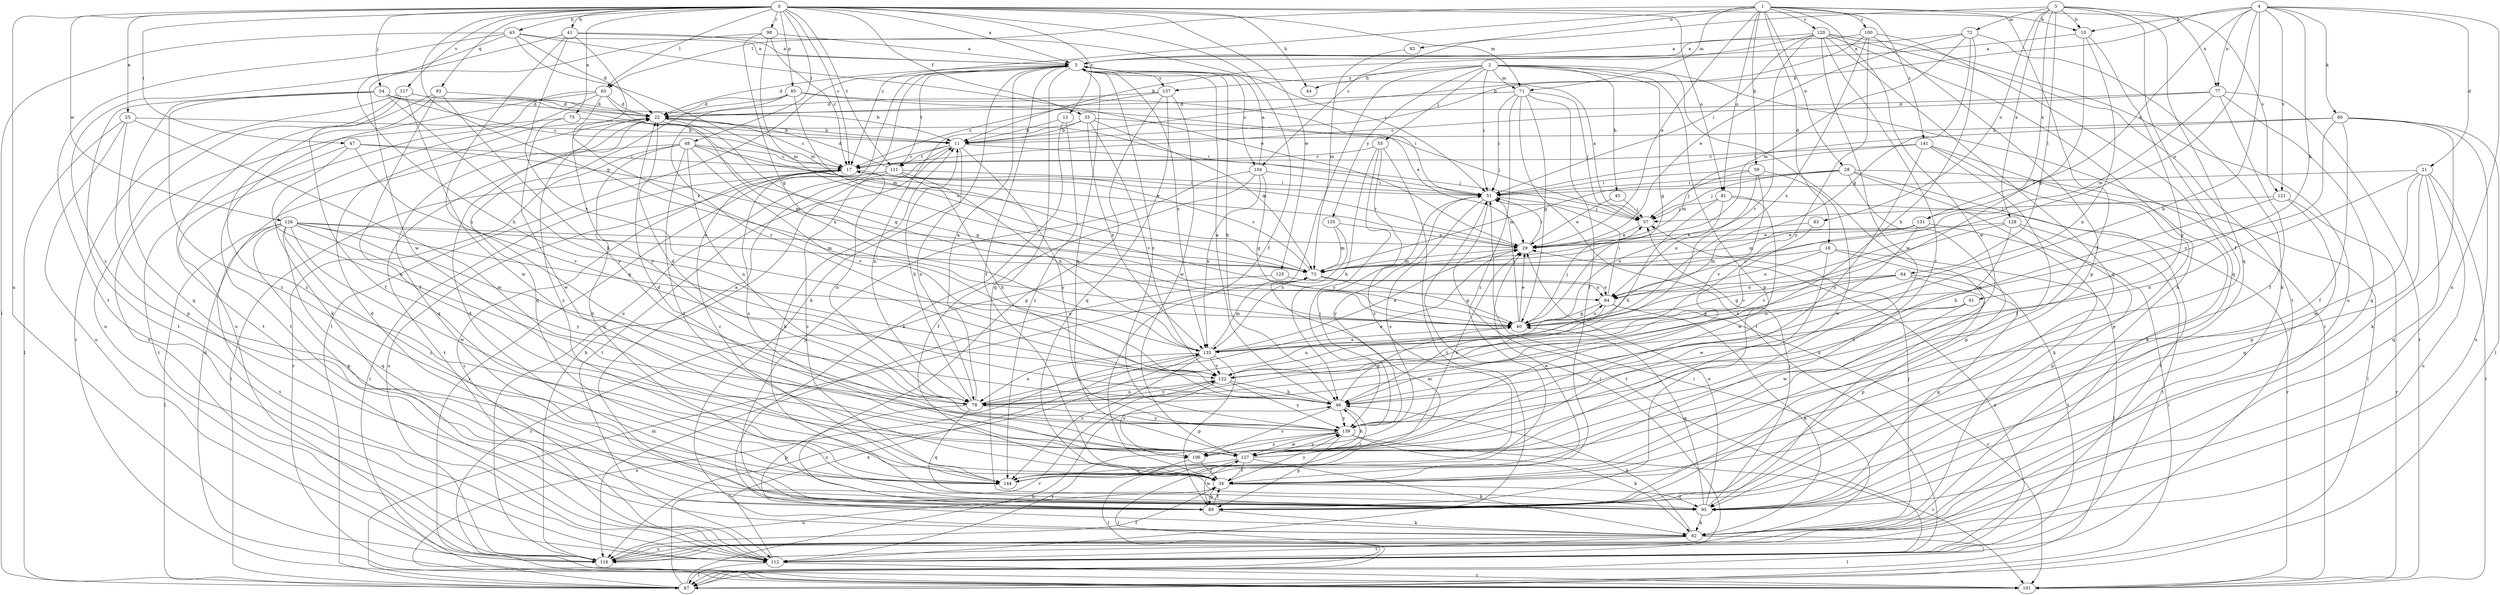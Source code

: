 strict digraph  {
0;
1;
2;
3;
4;
5;
10;
11;
12;
17;
18;
21;
22;
25;
28;
29;
33;
34;
40;
41;
43;
44;
45;
46;
47;
48;
51;
54;
55;
57;
59;
60;
61;
62;
63;
64;
67;
71;
72;
73;
75;
77;
78;
81;
82;
83;
84;
85;
89;
93;
95;
98;
100;
101;
104;
106;
111;
112;
116;
117;
120;
121;
122;
125;
126;
127;
128;
131;
133;
135;
137;
139;
141;
144;
0 -> 5  [label=a];
0 -> 10  [label=b];
0 -> 12  [label=c];
0 -> 17  [label=c];
0 -> 25  [label=e];
0 -> 33  [label=f];
0 -> 34  [label=f];
0 -> 40  [label=g];
0 -> 41  [label=h];
0 -> 43  [label=h];
0 -> 44  [label=h];
0 -> 47  [label=i];
0 -> 48  [label=i];
0 -> 54  [label=j];
0 -> 63  [label=l];
0 -> 71  [label=m];
0 -> 75  [label=n];
0 -> 81  [label=o];
0 -> 85  [label=p];
0 -> 93  [label=q];
0 -> 98  [label=r];
0 -> 111  [label=t];
0 -> 116  [label=u];
0 -> 117  [label=v];
0 -> 125  [label=w];
0 -> 126  [label=w];
1 -> 17  [label=c];
1 -> 18  [label=d];
1 -> 28  [label=e];
1 -> 29  [label=e];
1 -> 34  [label=f];
1 -> 59  [label=k];
1 -> 63  [label=l];
1 -> 71  [label=m];
1 -> 81  [label=o];
1 -> 82  [label=o];
1 -> 100  [label=r];
1 -> 120  [label=v];
1 -> 121  [label=v];
1 -> 127  [label=w];
1 -> 141  [label=z];
2 -> 40  [label=g];
2 -> 44  [label=h];
2 -> 45  [label=h];
2 -> 51  [label=i];
2 -> 55  [label=j];
2 -> 71  [label=m];
2 -> 89  [label=p];
2 -> 95  [label=q];
2 -> 101  [label=r];
2 -> 116  [label=u];
2 -> 135  [label=y];
2 -> 137  [label=y];
3 -> 10  [label=b];
3 -> 34  [label=f];
3 -> 64  [label=l];
3 -> 72  [label=m];
3 -> 77  [label=n];
3 -> 83  [label=o];
3 -> 95  [label=q];
3 -> 104  [label=s];
3 -> 128  [label=x];
3 -> 131  [label=x];
4 -> 10  [label=b];
4 -> 11  [label=b];
4 -> 21  [label=d];
4 -> 46  [label=h];
4 -> 60  [label=k];
4 -> 61  [label=k];
4 -> 77  [label=n];
4 -> 84  [label=o];
4 -> 116  [label=u];
4 -> 121  [label=v];
4 -> 131  [label=x];
5 -> 22  [label=d];
5 -> 34  [label=f];
5 -> 46  [label=h];
5 -> 62  [label=k];
5 -> 67  [label=l];
5 -> 95  [label=q];
5 -> 104  [label=s];
5 -> 111  [label=t];
5 -> 116  [label=u];
5 -> 133  [label=x];
5 -> 137  [label=y];
5 -> 139  [label=y];
10 -> 5  [label=a];
10 -> 40  [label=g];
10 -> 78  [label=n];
10 -> 139  [label=y];
11 -> 17  [label=c];
11 -> 57  [label=j];
11 -> 78  [label=n];
11 -> 111  [label=t];
11 -> 112  [label=t];
11 -> 139  [label=y];
12 -> 11  [label=b];
12 -> 62  [label=k];
12 -> 144  [label=z];
17 -> 51  [label=i];
17 -> 67  [label=l];
17 -> 78  [label=n];
17 -> 101  [label=r];
17 -> 106  [label=s];
18 -> 67  [label=l];
18 -> 73  [label=m];
18 -> 84  [label=o];
18 -> 112  [label=t];
18 -> 127  [label=w];
21 -> 51  [label=i];
21 -> 78  [label=n];
21 -> 89  [label=p];
21 -> 95  [label=q];
21 -> 101  [label=r];
21 -> 116  [label=u];
21 -> 127  [label=w];
22 -> 11  [label=b];
22 -> 17  [label=c];
22 -> 40  [label=g];
22 -> 51  [label=i];
22 -> 95  [label=q];
22 -> 144  [label=z];
25 -> 11  [label=b];
25 -> 67  [label=l];
25 -> 89  [label=p];
25 -> 116  [label=u];
25 -> 127  [label=w];
28 -> 51  [label=i];
28 -> 57  [label=j];
28 -> 62  [label=k];
28 -> 67  [label=l];
28 -> 73  [label=m];
28 -> 89  [label=p];
28 -> 112  [label=t];
29 -> 17  [label=c];
29 -> 51  [label=i];
29 -> 73  [label=m];
33 -> 11  [label=b];
33 -> 57  [label=j];
33 -> 73  [label=m];
33 -> 78  [label=n];
33 -> 122  [label=v];
33 -> 133  [label=x];
34 -> 89  [label=p];
34 -> 95  [label=q];
34 -> 116  [label=u];
34 -> 139  [label=y];
40 -> 29  [label=e];
40 -> 51  [label=i];
40 -> 57  [label=j];
40 -> 84  [label=o];
40 -> 133  [label=x];
41 -> 5  [label=a];
41 -> 51  [label=i];
41 -> 78  [label=n];
41 -> 122  [label=v];
41 -> 133  [label=x];
41 -> 144  [label=z];
43 -> 5  [label=a];
43 -> 22  [label=d];
43 -> 29  [label=e];
43 -> 46  [label=h];
43 -> 67  [label=l];
43 -> 73  [label=m];
43 -> 112  [label=t];
45 -> 29  [label=e];
45 -> 57  [label=j];
46 -> 5  [label=a];
46 -> 40  [label=g];
46 -> 106  [label=s];
46 -> 139  [label=y];
46 -> 144  [label=z];
47 -> 17  [label=c];
47 -> 73  [label=m];
47 -> 78  [label=n];
47 -> 112  [label=t];
47 -> 122  [label=v];
48 -> 17  [label=c];
48 -> 29  [label=e];
48 -> 34  [label=f];
48 -> 40  [label=g];
48 -> 78  [label=n];
48 -> 95  [label=q];
48 -> 101  [label=r];
48 -> 112  [label=t];
48 -> 122  [label=v];
51 -> 57  [label=j];
51 -> 106  [label=s];
51 -> 112  [label=t];
51 -> 139  [label=y];
54 -> 11  [label=b];
54 -> 17  [label=c];
54 -> 22  [label=d];
54 -> 46  [label=h];
54 -> 95  [label=q];
54 -> 112  [label=t];
54 -> 144  [label=z];
55 -> 17  [label=c];
55 -> 46  [label=h];
55 -> 112  [label=t];
55 -> 139  [label=y];
55 -> 144  [label=z];
57 -> 5  [label=a];
57 -> 29  [label=e];
59 -> 51  [label=i];
59 -> 57  [label=j];
59 -> 122  [label=v];
59 -> 127  [label=w];
59 -> 133  [label=x];
60 -> 11  [label=b];
60 -> 34  [label=f];
60 -> 51  [label=i];
60 -> 62  [label=k];
60 -> 67  [label=l];
60 -> 116  [label=u];
60 -> 122  [label=v];
61 -> 40  [label=g];
61 -> 46  [label=h];
61 -> 127  [label=w];
62 -> 46  [label=h];
62 -> 57  [label=j];
62 -> 67  [label=l];
62 -> 112  [label=t];
62 -> 116  [label=u];
63 -> 22  [label=d];
63 -> 62  [label=k];
63 -> 112  [label=t];
63 -> 116  [label=u];
63 -> 133  [label=x];
63 -> 139  [label=y];
64 -> 40  [label=g];
64 -> 84  [label=o];
64 -> 89  [label=p];
64 -> 95  [label=q];
64 -> 133  [label=x];
67 -> 46  [label=h];
67 -> 73  [label=m];
67 -> 122  [label=v];
67 -> 133  [label=x];
71 -> 22  [label=d];
71 -> 34  [label=f];
71 -> 40  [label=g];
71 -> 51  [label=i];
71 -> 57  [label=j];
71 -> 112  [label=t];
71 -> 144  [label=z];
72 -> 5  [label=a];
72 -> 29  [label=e];
72 -> 40  [label=g];
72 -> 46  [label=h];
72 -> 62  [label=k];
72 -> 73  [label=m];
73 -> 17  [label=c];
73 -> 40  [label=g];
73 -> 84  [label=o];
75 -> 11  [label=b];
75 -> 116  [label=u];
75 -> 127  [label=w];
77 -> 17  [label=c];
77 -> 22  [label=d];
77 -> 34  [label=f];
77 -> 73  [label=m];
77 -> 95  [label=q];
77 -> 101  [label=r];
78 -> 5  [label=a];
78 -> 11  [label=b];
78 -> 22  [label=d];
78 -> 29  [label=e];
78 -> 89  [label=p];
78 -> 95  [label=q];
78 -> 122  [label=v];
78 -> 139  [label=y];
81 -> 46  [label=h];
81 -> 57  [label=j];
81 -> 84  [label=o];
81 -> 101  [label=r];
81 -> 127  [label=w];
82 -> 73  [label=m];
83 -> 29  [label=e];
83 -> 122  [label=v];
84 -> 40  [label=g];
84 -> 51  [label=i];
84 -> 62  [label=k];
84 -> 78  [label=n];
84 -> 101  [label=r];
85 -> 22  [label=d];
85 -> 29  [label=e];
85 -> 51  [label=i];
85 -> 84  [label=o];
85 -> 95  [label=q];
85 -> 122  [label=v];
89 -> 5  [label=a];
89 -> 22  [label=d];
89 -> 34  [label=f];
89 -> 62  [label=k];
89 -> 127  [label=w];
93 -> 22  [label=d];
93 -> 34  [label=f];
93 -> 112  [label=t];
93 -> 139  [label=y];
93 -> 144  [label=z];
95 -> 11  [label=b];
95 -> 22  [label=d];
95 -> 29  [label=e];
95 -> 40  [label=g];
95 -> 57  [label=j];
95 -> 62  [label=k];
98 -> 5  [label=a];
98 -> 17  [label=c];
98 -> 40  [label=g];
98 -> 73  [label=m];
98 -> 127  [label=w];
100 -> 5  [label=a];
100 -> 11  [label=b];
100 -> 89  [label=p];
100 -> 95  [label=q];
100 -> 133  [label=x];
100 -> 139  [label=y];
101 -> 22  [label=d];
104 -> 5  [label=a];
104 -> 34  [label=f];
104 -> 40  [label=g];
104 -> 51  [label=i];
104 -> 89  [label=p];
104 -> 133  [label=x];
106 -> 29  [label=e];
106 -> 34  [label=f];
106 -> 67  [label=l];
111 -> 22  [label=d];
111 -> 46  [label=h];
111 -> 51  [label=i];
111 -> 101  [label=r];
111 -> 116  [label=u];
111 -> 133  [label=x];
111 -> 144  [label=z];
112 -> 17  [label=c];
112 -> 29  [label=e];
112 -> 51  [label=i];
112 -> 67  [label=l];
112 -> 101  [label=r];
112 -> 133  [label=x];
116 -> 11  [label=b];
116 -> 34  [label=f];
116 -> 51  [label=i];
117 -> 22  [label=d];
117 -> 34  [label=f];
117 -> 73  [label=m];
117 -> 101  [label=r];
117 -> 116  [label=u];
117 -> 127  [label=w];
120 -> 5  [label=a];
120 -> 11  [label=b];
120 -> 51  [label=i];
120 -> 62  [label=k];
120 -> 95  [label=q];
120 -> 112  [label=t];
120 -> 116  [label=u];
120 -> 122  [label=v];
120 -> 127  [label=w];
120 -> 144  [label=z];
121 -> 46  [label=h];
121 -> 57  [label=j];
121 -> 95  [label=q];
121 -> 101  [label=r];
122 -> 46  [label=h];
122 -> 78  [label=n];
122 -> 106  [label=s];
122 -> 139  [label=y];
125 -> 84  [label=o];
125 -> 101  [label=r];
126 -> 29  [label=e];
126 -> 40  [label=g];
126 -> 46  [label=h];
126 -> 67  [label=l];
126 -> 73  [label=m];
126 -> 89  [label=p];
126 -> 95  [label=q];
126 -> 112  [label=t];
126 -> 127  [label=w];
126 -> 139  [label=y];
126 -> 144  [label=z];
127 -> 5  [label=a];
127 -> 22  [label=d];
127 -> 34  [label=f];
127 -> 46  [label=h];
127 -> 62  [label=k];
127 -> 67  [label=l];
127 -> 139  [label=y];
127 -> 144  [label=z];
128 -> 29  [label=e];
128 -> 89  [label=p];
128 -> 106  [label=s];
128 -> 112  [label=t];
128 -> 122  [label=v];
131 -> 29  [label=e];
131 -> 67  [label=l];
131 -> 73  [label=m];
131 -> 78  [label=n];
131 -> 84  [label=o];
133 -> 29  [label=e];
133 -> 73  [label=m];
133 -> 78  [label=n];
133 -> 89  [label=p];
133 -> 116  [label=u];
133 -> 122  [label=v];
133 -> 144  [label=z];
135 -> 29  [label=e];
135 -> 73  [label=m];
135 -> 133  [label=x];
137 -> 17  [label=c];
137 -> 22  [label=d];
137 -> 89  [label=p];
137 -> 95  [label=q];
137 -> 127  [label=w];
139 -> 51  [label=i];
139 -> 62  [label=k];
139 -> 89  [label=p];
139 -> 101  [label=r];
139 -> 106  [label=s];
139 -> 112  [label=t];
139 -> 127  [label=w];
141 -> 17  [label=c];
141 -> 34  [label=f];
141 -> 62  [label=k];
141 -> 73  [label=m];
141 -> 89  [label=p];
141 -> 139  [label=y];
144 -> 17  [label=c];
144 -> 29  [label=e];
144 -> 73  [label=m];
}
